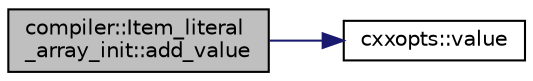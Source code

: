 digraph "compiler::Item_literal_array_init::add_value"
{
 // LATEX_PDF_SIZE
  edge [fontname="Helvetica",fontsize="10",labelfontname="Helvetica",labelfontsize="10"];
  node [fontname="Helvetica",fontsize="10",shape=record];
  rankdir="LR";
  Node1 [label="compiler::Item_literal\l_array_init::add_value",height=0.2,width=0.4,color="black", fillcolor="grey75", style="filled", fontcolor="black",tooltip=" "];
  Node1 -> Node2 [color="midnightblue",fontsize="10",style="solid",fontname="Helvetica"];
  Node2 [label="cxxopts::value",height=0.2,width=0.4,color="black", fillcolor="white", style="filled",URL="$namespacecxxopts.html#a6b58e451713ebbf12866c1cd8e0a66ab",tooltip=" "];
}
